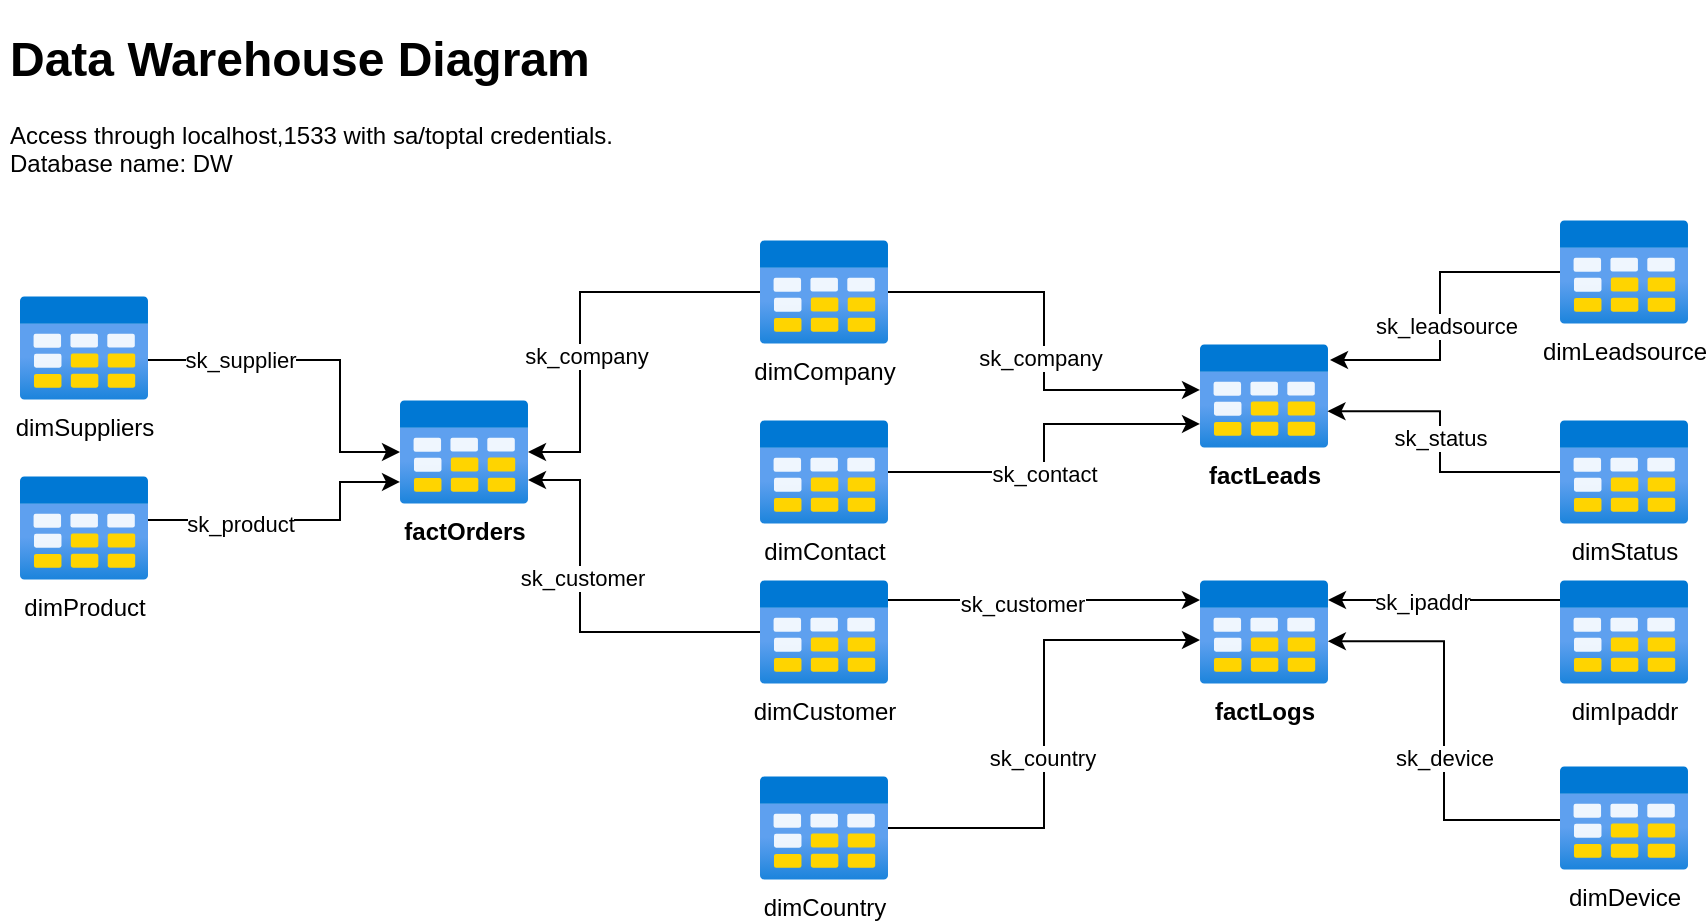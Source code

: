 <mxfile version="16.1.2" type="device"><diagram id="Mdv9BH6qHqAhwht1LGOh" name="Página-1"><mxGraphModel dx="1422" dy="857" grid="1" gridSize="10" guides="1" tooltips="1" connect="1" arrows="1" fold="1" page="1" pageScale="1" pageWidth="1169" pageHeight="827" math="0" shadow="0"><root><mxCell id="0"/><mxCell id="1" parent="0"/><mxCell id="9s_BjKmS_weKaq5Sptum-2" value="&lt;b&gt;factOrders&lt;/b&gt;" style="aspect=fixed;html=1;points=[];align=center;image;fontSize=12;image=img/lib/azure2/general/Table.svg;" vertex="1" parent="1"><mxGeometry x="250" y="200" width="64" height="52" as="geometry"/></mxCell><mxCell id="9s_BjKmS_weKaq5Sptum-3" value="&lt;b&gt;factLogs&lt;/b&gt;" style="aspect=fixed;html=1;points=[];align=center;image;fontSize=12;image=img/lib/azure2/general/Table.svg;" vertex="1" parent="1"><mxGeometry x="650" y="290" width="64" height="52" as="geometry"/></mxCell><mxCell id="9s_BjKmS_weKaq5Sptum-4" value="&lt;b&gt;factLeads&lt;/b&gt;" style="aspect=fixed;html=1;points=[];align=center;image;fontSize=12;image=img/lib/azure2/general/Table.svg;" vertex="1" parent="1"><mxGeometry x="650" y="172" width="64" height="52" as="geometry"/></mxCell><mxCell id="9s_BjKmS_weKaq5Sptum-7" style="edgeStyle=orthogonalEdgeStyle;rounded=0;orthogonalLoop=1;jettySize=auto;html=1;" edge="1" parent="1" source="9s_BjKmS_weKaq5Sptum-6" target="9s_BjKmS_weKaq5Sptum-2"><mxGeometry relative="1" as="geometry"><Array as="points"><mxPoint x="340" y="146"/><mxPoint x="340" y="226"/></Array></mxGeometry></mxCell><mxCell id="9s_BjKmS_weKaq5Sptum-8" value="sk_company" style="edgeLabel;html=1;align=center;verticalAlign=middle;resizable=0;points=[];" vertex="1" connectable="0" parent="9s_BjKmS_weKaq5Sptum-7"><mxGeometry x="0.241" y="3" relative="1" as="geometry"><mxPoint as="offset"/></mxGeometry></mxCell><mxCell id="9s_BjKmS_weKaq5Sptum-20" style="edgeStyle=orthogonalEdgeStyle;rounded=0;orthogonalLoop=1;jettySize=auto;html=1;entryX=0;entryY=0.442;entryDx=0;entryDy=0;entryPerimeter=0;" edge="1" parent="1" source="9s_BjKmS_weKaq5Sptum-6" target="9s_BjKmS_weKaq5Sptum-4"><mxGeometry relative="1" as="geometry"/></mxCell><mxCell id="9s_BjKmS_weKaq5Sptum-21" value="sk_company" style="edgeLabel;html=1;align=center;verticalAlign=middle;resizable=0;points=[];" vertex="1" connectable="0" parent="9s_BjKmS_weKaq5Sptum-20"><mxGeometry x="0.078" y="-2" relative="1" as="geometry"><mxPoint as="offset"/></mxGeometry></mxCell><mxCell id="9s_BjKmS_weKaq5Sptum-6" value="dimCompany" style="aspect=fixed;html=1;points=[];align=center;image;fontSize=12;image=img/lib/azure2/general/Table.svg;" vertex="1" parent="1"><mxGeometry x="430" y="120" width="64" height="52" as="geometry"/></mxCell><mxCell id="9s_BjKmS_weKaq5Sptum-10" style="edgeStyle=orthogonalEdgeStyle;rounded=0;orthogonalLoop=1;jettySize=auto;html=1;entryX=0;entryY=0.5;entryDx=0;entryDy=0;entryPerimeter=0;" edge="1" parent="1" source="9s_BjKmS_weKaq5Sptum-9" target="9s_BjKmS_weKaq5Sptum-2"><mxGeometry relative="1" as="geometry"><Array as="points"><mxPoint x="220" y="180"/><mxPoint x="220" y="226"/></Array></mxGeometry></mxCell><mxCell id="9s_BjKmS_weKaq5Sptum-11" value="sk_supplier" style="edgeLabel;html=1;align=center;verticalAlign=middle;resizable=0;points=[];" vertex="1" connectable="0" parent="9s_BjKmS_weKaq5Sptum-10"><mxGeometry x="0.264" y="-2" relative="1" as="geometry"><mxPoint x="-48" y="-13" as="offset"/></mxGeometry></mxCell><mxCell id="9s_BjKmS_weKaq5Sptum-9" value="dimSuppliers" style="aspect=fixed;html=1;points=[];align=center;image;fontSize=12;image=img/lib/azure2/general/Table.svg;" vertex="1" parent="1"><mxGeometry x="60" y="148" width="64" height="52" as="geometry"/></mxCell><mxCell id="9s_BjKmS_weKaq5Sptum-15" style="edgeStyle=orthogonalEdgeStyle;rounded=0;orthogonalLoop=1;jettySize=auto;html=1;entryX=0;entryY=0.788;entryDx=0;entryDy=0;entryPerimeter=0;" edge="1" parent="1" source="9s_BjKmS_weKaq5Sptum-12" target="9s_BjKmS_weKaq5Sptum-2"><mxGeometry relative="1" as="geometry"><Array as="points"><mxPoint x="220" y="260"/><mxPoint x="220" y="241"/></Array></mxGeometry></mxCell><mxCell id="9s_BjKmS_weKaq5Sptum-16" value="sk_product" style="edgeLabel;html=1;align=center;verticalAlign=middle;resizable=0;points=[];" vertex="1" connectable="0" parent="9s_BjKmS_weKaq5Sptum-15"><mxGeometry x="0.118" y="-1" relative="1" as="geometry"><mxPoint x="-35" y="1" as="offset"/></mxGeometry></mxCell><mxCell id="9s_BjKmS_weKaq5Sptum-12" value="dimProduct" style="aspect=fixed;html=1;points=[];align=center;image;fontSize=12;image=img/lib/azure2/general/Table.svg;" vertex="1" parent="1"><mxGeometry x="60" y="238" width="64" height="52" as="geometry"/></mxCell><mxCell id="9s_BjKmS_weKaq5Sptum-18" value="" style="edgeStyle=orthogonalEdgeStyle;rounded=0;orthogonalLoop=1;jettySize=auto;html=1;" edge="1" parent="1" source="9s_BjKmS_weKaq5Sptum-17" target="9s_BjKmS_weKaq5Sptum-2"><mxGeometry relative="1" as="geometry"><Array as="points"><mxPoint x="340" y="240"/></Array></mxGeometry></mxCell><mxCell id="9s_BjKmS_weKaq5Sptum-19" value="sk_customer" style="edgeLabel;html=1;align=center;verticalAlign=middle;resizable=0;points=[];" vertex="1" connectable="0" parent="9s_BjKmS_weKaq5Sptum-18"><mxGeometry x="0.219" y="-1" relative="1" as="geometry"><mxPoint as="offset"/></mxGeometry></mxCell><mxCell id="9s_BjKmS_weKaq5Sptum-38" style="edgeStyle=orthogonalEdgeStyle;rounded=0;orthogonalLoop=1;jettySize=auto;html=1;" edge="1" parent="1" source="9s_BjKmS_weKaq5Sptum-17" target="9s_BjKmS_weKaq5Sptum-3"><mxGeometry relative="1" as="geometry"><Array as="points"><mxPoint x="520" y="300"/><mxPoint x="520" y="300"/></Array></mxGeometry></mxCell><mxCell id="9s_BjKmS_weKaq5Sptum-39" value="sk_customer" style="edgeLabel;html=1;align=center;verticalAlign=middle;resizable=0;points=[];" vertex="1" connectable="0" parent="9s_BjKmS_weKaq5Sptum-38"><mxGeometry x="-0.141" y="-2" relative="1" as="geometry"><mxPoint as="offset"/></mxGeometry></mxCell><mxCell id="9s_BjKmS_weKaq5Sptum-17" value="dimCustomer" style="aspect=fixed;html=1;points=[];align=center;image;fontSize=12;image=img/lib/azure2/general/Table.svg;" vertex="1" parent="1"><mxGeometry x="430" y="290" width="64" height="52" as="geometry"/></mxCell><mxCell id="9s_BjKmS_weKaq5Sptum-35" style="edgeStyle=orthogonalEdgeStyle;rounded=0;orthogonalLoop=1;jettySize=auto;html=1;entryX=0;entryY=0.769;entryDx=0;entryDy=0;entryPerimeter=0;" edge="1" parent="1" source="9s_BjKmS_weKaq5Sptum-22" target="9s_BjKmS_weKaq5Sptum-4"><mxGeometry relative="1" as="geometry"/></mxCell><mxCell id="9s_BjKmS_weKaq5Sptum-37" value="sk_contact" style="edgeLabel;html=1;align=center;verticalAlign=middle;resizable=0;points=[];" vertex="1" connectable="0" parent="9s_BjKmS_weKaq5Sptum-35"><mxGeometry x="-0.138" y="-1" relative="1" as="geometry"><mxPoint as="offset"/></mxGeometry></mxCell><mxCell id="9s_BjKmS_weKaq5Sptum-22" value="dimContact" style="aspect=fixed;html=1;points=[];align=center;image;fontSize=12;image=img/lib/azure2/general/Table.svg;" vertex="1" parent="1"><mxGeometry x="430" y="210" width="64" height="52" as="geometry"/></mxCell><mxCell id="9s_BjKmS_weKaq5Sptum-29" style="edgeStyle=orthogonalEdgeStyle;rounded=0;orthogonalLoop=1;jettySize=auto;html=1;" edge="1" parent="1" source="9s_BjKmS_weKaq5Sptum-23"><mxGeometry relative="1" as="geometry"><mxPoint x="715" y="180" as="targetPoint"/><Array as="points"><mxPoint x="770" y="136"/><mxPoint x="770" y="180"/></Array></mxGeometry></mxCell><mxCell id="9s_BjKmS_weKaq5Sptum-30" value="sk_leadsource" style="edgeLabel;html=1;align=center;verticalAlign=middle;resizable=0;points=[];" vertex="1" connectable="0" parent="9s_BjKmS_weKaq5Sptum-29"><mxGeometry x="-0.282" y="3" relative="1" as="geometry"><mxPoint y="24" as="offset"/></mxGeometry></mxCell><mxCell id="9s_BjKmS_weKaq5Sptum-23" value="dimLeadsource" style="aspect=fixed;html=1;points=[];align=center;image;fontSize=12;image=img/lib/azure2/general/Table.svg;" vertex="1" parent="1"><mxGeometry x="830" y="110" width="64" height="52" as="geometry"/></mxCell><mxCell id="9s_BjKmS_weKaq5Sptum-27" style="edgeStyle=orthogonalEdgeStyle;rounded=0;orthogonalLoop=1;jettySize=auto;html=1;entryX=0.996;entryY=0.646;entryDx=0;entryDy=0;entryPerimeter=0;" edge="1" parent="1" source="9s_BjKmS_weKaq5Sptum-24" target="9s_BjKmS_weKaq5Sptum-4"><mxGeometry relative="1" as="geometry"><Array as="points"><mxPoint x="770" y="236"/><mxPoint x="770" y="206"/></Array></mxGeometry></mxCell><mxCell id="9s_BjKmS_weKaq5Sptum-28" value="sk_status" style="edgeLabel;html=1;align=center;verticalAlign=middle;resizable=0;points=[];" vertex="1" connectable="0" parent="9s_BjKmS_weKaq5Sptum-27"><mxGeometry x="-0.107" y="2" relative="1" as="geometry"><mxPoint x="2" y="-12" as="offset"/></mxGeometry></mxCell><mxCell id="9s_BjKmS_weKaq5Sptum-24" value="dimStatus" style="aspect=fixed;html=1;points=[];align=center;image;fontSize=12;image=img/lib/azure2/general/Table.svg;" vertex="1" parent="1"><mxGeometry x="830" y="210" width="64" height="52" as="geometry"/></mxCell><mxCell id="9s_BjKmS_weKaq5Sptum-42" style="edgeStyle=orthogonalEdgeStyle;rounded=0;orthogonalLoop=1;jettySize=auto;html=1;" edge="1" parent="1" source="9s_BjKmS_weKaq5Sptum-41" target="9s_BjKmS_weKaq5Sptum-3"><mxGeometry relative="1" as="geometry"><Array as="points"><mxPoint x="790" y="300"/><mxPoint x="790" y="300"/></Array></mxGeometry></mxCell><mxCell id="9s_BjKmS_weKaq5Sptum-43" value="sk_ipaddr" style="edgeLabel;html=1;align=center;verticalAlign=middle;resizable=0;points=[];" vertex="1" connectable="0" parent="9s_BjKmS_weKaq5Sptum-42"><mxGeometry x="0.189" y="1" relative="1" as="geometry"><mxPoint as="offset"/></mxGeometry></mxCell><mxCell id="9s_BjKmS_weKaq5Sptum-41" value="dimIpaddr" style="aspect=fixed;html=1;points=[];align=center;image;fontSize=12;image=img/lib/azure2/general/Table.svg;" vertex="1" parent="1"><mxGeometry x="830" y="290" width="64" height="52" as="geometry"/></mxCell><mxCell id="9s_BjKmS_weKaq5Sptum-52" style="edgeStyle=orthogonalEdgeStyle;rounded=0;orthogonalLoop=1;jettySize=auto;html=1;entryX=0;entryY=0.577;entryDx=0;entryDy=0;entryPerimeter=0;" edge="1" parent="1" source="9s_BjKmS_weKaq5Sptum-44" target="9s_BjKmS_weKaq5Sptum-3"><mxGeometry relative="1" as="geometry"/></mxCell><mxCell id="9s_BjKmS_weKaq5Sptum-54" value="sk_country" style="edgeLabel;html=1;align=center;verticalAlign=middle;resizable=0;points=[];" vertex="1" connectable="0" parent="9s_BjKmS_weKaq5Sptum-52"><mxGeometry x="-0.098" y="1" relative="1" as="geometry"><mxPoint as="offset"/></mxGeometry></mxCell><mxCell id="9s_BjKmS_weKaq5Sptum-44" value="dimCountry&lt;br&gt;" style="aspect=fixed;html=1;points=[];align=center;image;fontSize=12;image=img/lib/azure2/general/Table.svg;" vertex="1" parent="1"><mxGeometry x="430" y="388" width="64" height="52" as="geometry"/></mxCell><mxCell id="9s_BjKmS_weKaq5Sptum-53" style="edgeStyle=orthogonalEdgeStyle;rounded=0;orthogonalLoop=1;jettySize=auto;html=1;entryX=0.999;entryY=0.588;entryDx=0;entryDy=0;entryPerimeter=0;" edge="1" parent="1" source="9s_BjKmS_weKaq5Sptum-45" target="9s_BjKmS_weKaq5Sptum-3"><mxGeometry relative="1" as="geometry"><Array as="points"><mxPoint x="772" y="410"/><mxPoint x="772" y="321"/></Array></mxGeometry></mxCell><mxCell id="9s_BjKmS_weKaq5Sptum-55" value="sk_device" style="edgeLabel;html=1;align=center;verticalAlign=middle;resizable=0;points=[];" vertex="1" connectable="0" parent="9s_BjKmS_weKaq5Sptum-53"><mxGeometry x="-0.139" relative="1" as="geometry"><mxPoint y="-1" as="offset"/></mxGeometry></mxCell><mxCell id="9s_BjKmS_weKaq5Sptum-45" value="dimDevice" style="aspect=fixed;html=1;points=[];align=center;image;fontSize=12;image=img/lib/azure2/general/Table.svg;" vertex="1" parent="1"><mxGeometry x="830" y="383" width="64" height="52" as="geometry"/></mxCell><mxCell id="9s_BjKmS_weKaq5Sptum-56" value="&lt;h1&gt;Data Warehouse Diagram&lt;/h1&gt;&lt;p&gt;Access through localhost,1533 with sa/toptal credentials.&amp;nbsp;&lt;br&gt;Database name: DW&lt;/p&gt;" style="text;html=1;strokeColor=none;fillColor=none;spacing=5;spacingTop=-20;whiteSpace=wrap;overflow=hidden;rounded=0;" vertex="1" parent="1"><mxGeometry x="50" y="10" width="400" height="120" as="geometry"/></mxCell></root></mxGraphModel></diagram></mxfile>